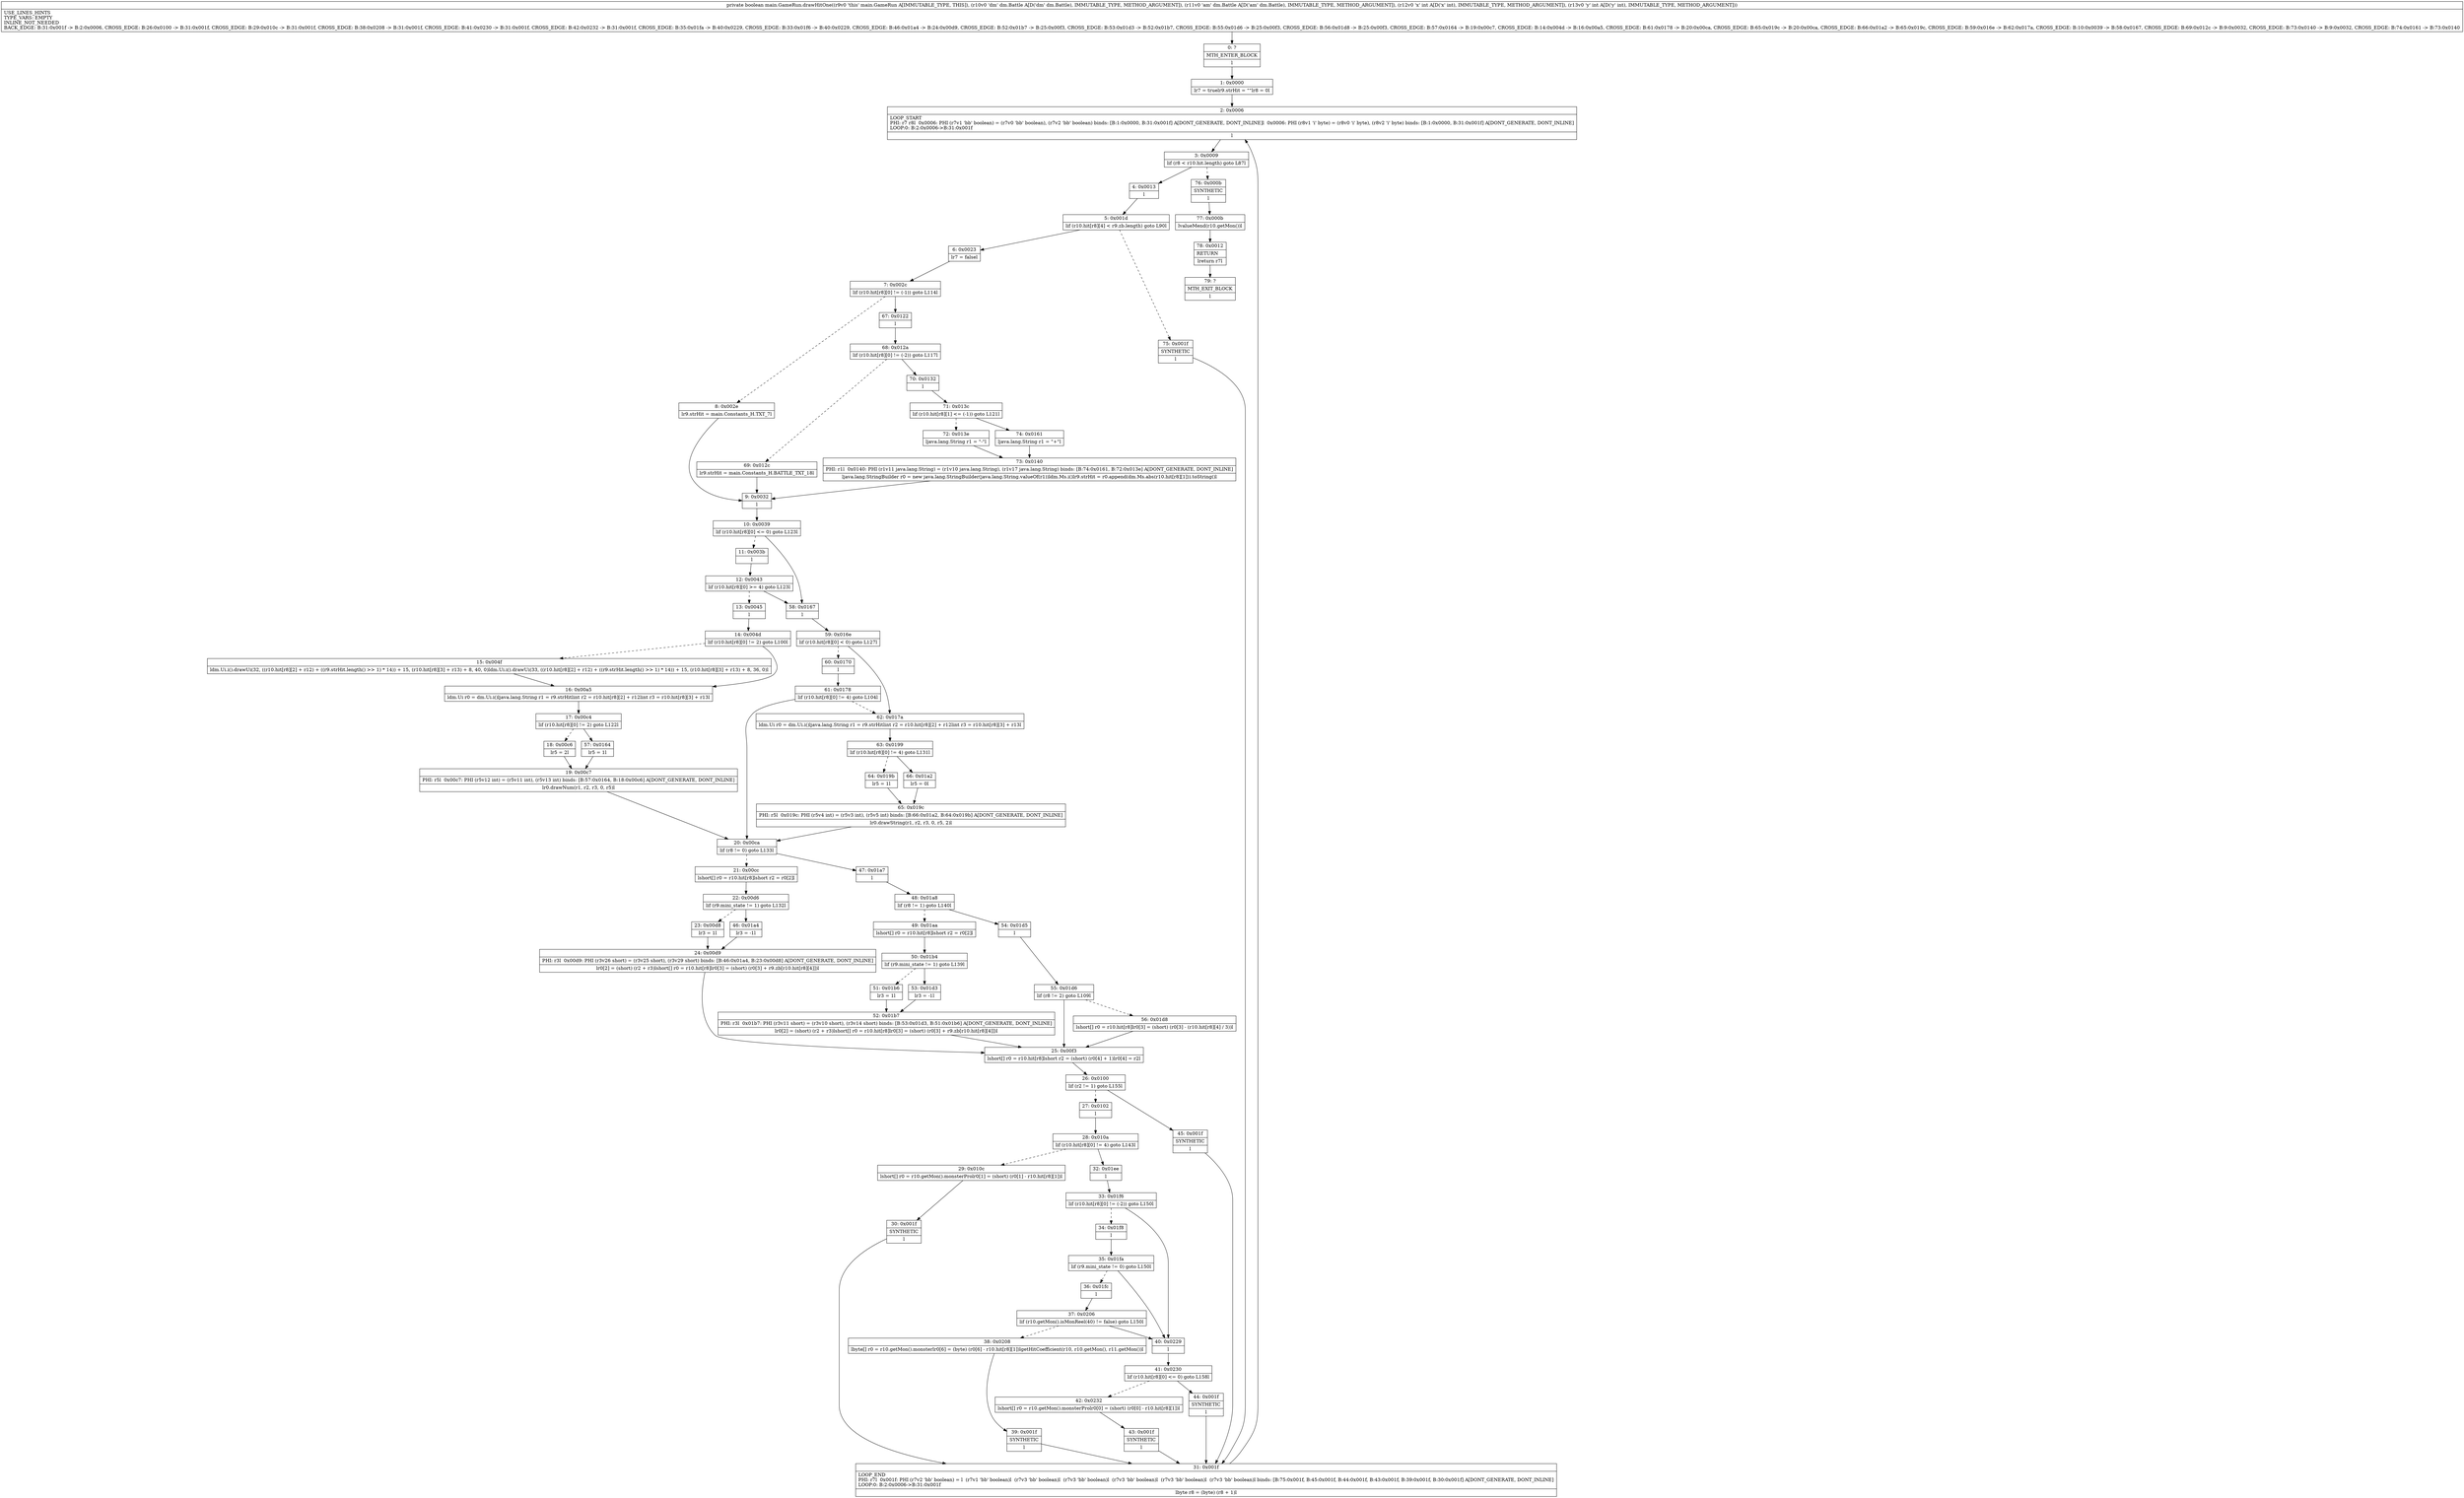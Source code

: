 digraph "CFG formain.GameRun.drawHitOne(Ldm\/Battle;Ldm\/Battle;II)Z" {
Node_0 [shape=record,label="{0\:\ ?|MTH_ENTER_BLOCK\l|l}"];
Node_1 [shape=record,label="{1\:\ 0x0000|lr7 = truelr9.strHit = \"\"lr8 = 0l}"];
Node_2 [shape=record,label="{2\:\ 0x0006|LOOP_START\lPHI: r7 r8l  0x0006: PHI (r7v1 'bb' boolean) = (r7v0 'bb' boolean), (r7v2 'bb' boolean) binds: [B:1:0x0000, B:31:0x001f] A[DONT_GENERATE, DONT_INLINE]l  0x0006: PHI (r8v1 'i' byte) = (r8v0 'i' byte), (r8v2 'i' byte) binds: [B:1:0x0000, B:31:0x001f] A[DONT_GENERATE, DONT_INLINE]\lLOOP:0: B:2:0x0006\-\>B:31:0x001f\l|l}"];
Node_3 [shape=record,label="{3\:\ 0x0009|lif (r8 \< r10.hit.length) goto L87l}"];
Node_4 [shape=record,label="{4\:\ 0x0013|l}"];
Node_5 [shape=record,label="{5\:\ 0x001d|lif (r10.hit[r8][4] \< r9.zb.length) goto L90l}"];
Node_6 [shape=record,label="{6\:\ 0x0023|lr7 = falsel}"];
Node_7 [shape=record,label="{7\:\ 0x002c|lif (r10.hit[r8][0] != (\-1)) goto L114l}"];
Node_8 [shape=record,label="{8\:\ 0x002e|lr9.strHit = main.Constants_H.TXT_7l}"];
Node_9 [shape=record,label="{9\:\ 0x0032|l}"];
Node_10 [shape=record,label="{10\:\ 0x0039|lif (r10.hit[r8][0] \<= 0) goto L123l}"];
Node_11 [shape=record,label="{11\:\ 0x003b|l}"];
Node_12 [shape=record,label="{12\:\ 0x0043|lif (r10.hit[r8][0] \>= 4) goto L123l}"];
Node_13 [shape=record,label="{13\:\ 0x0045|l}"];
Node_14 [shape=record,label="{14\:\ 0x004d|lif (r10.hit[r8][0] != 2) goto L100l}"];
Node_15 [shape=record,label="{15\:\ 0x004f|ldm.Ui.i().drawUi(32, ((r10.hit[r8][2] + r12) + ((r9.strHit.length() \>\> 1) * 14)) + 15, (r10.hit[r8][3] + r13) + 8, 40, 0)ldm.Ui.i().drawUi(33, ((r10.hit[r8][2] + r12) + ((r9.strHit.length() \>\> 1) * 14)) + 15, (r10.hit[r8][3] + r13) + 8, 36, 0)l}"];
Node_16 [shape=record,label="{16\:\ 0x00a5|ldm.Ui r0 = dm.Ui.i()ljava.lang.String r1 = r9.strHitlint r2 = r10.hit[r8][2] + r12lint r3 = r10.hit[r8][3] + r13l}"];
Node_17 [shape=record,label="{17\:\ 0x00c4|lif (r10.hit[r8][0] != 2) goto L122l}"];
Node_18 [shape=record,label="{18\:\ 0x00c6|lr5 = 2l}"];
Node_19 [shape=record,label="{19\:\ 0x00c7|PHI: r5l  0x00c7: PHI (r5v12 int) = (r5v11 int), (r5v13 int) binds: [B:57:0x0164, B:18:0x00c6] A[DONT_GENERATE, DONT_INLINE]\l|lr0.drawNum(r1, r2, r3, 0, r5)l}"];
Node_20 [shape=record,label="{20\:\ 0x00ca|lif (r8 != 0) goto L133l}"];
Node_21 [shape=record,label="{21\:\ 0x00cc|lshort[] r0 = r10.hit[r8]lshort r2 = r0[2]l}"];
Node_22 [shape=record,label="{22\:\ 0x00d6|lif (r9.mini_state != 1) goto L132l}"];
Node_23 [shape=record,label="{23\:\ 0x00d8|lr3 = 1l}"];
Node_24 [shape=record,label="{24\:\ 0x00d9|PHI: r3l  0x00d9: PHI (r3v26 short) = (r3v25 short), (r3v29 short) binds: [B:46:0x01a4, B:23:0x00d8] A[DONT_GENERATE, DONT_INLINE]\l|lr0[2] = (short) (r2 + r3)lshort[] r0 = r10.hit[r8]lr0[3] = (short) (r0[3] + r9.zb[r10.hit[r8][4]])l}"];
Node_25 [shape=record,label="{25\:\ 0x00f3|lshort[] r0 = r10.hit[r8]lshort r2 = (short) (r0[4] + 1)lr0[4] = r2l}"];
Node_26 [shape=record,label="{26\:\ 0x0100|lif (r2 != 1) goto L155l}"];
Node_27 [shape=record,label="{27\:\ 0x0102|l}"];
Node_28 [shape=record,label="{28\:\ 0x010a|lif (r10.hit[r8][0] != 4) goto L143l}"];
Node_29 [shape=record,label="{29\:\ 0x010c|lshort[] r0 = r10.getMon().monsterProlr0[1] = (short) (r0[1] \- r10.hit[r8][1])l}"];
Node_30 [shape=record,label="{30\:\ 0x001f|SYNTHETIC\l|l}"];
Node_31 [shape=record,label="{31\:\ 0x001f|LOOP_END\lPHI: r7l  0x001f: PHI (r7v2 'bb' boolean) = l  (r7v1 'bb' boolean)l  (r7v3 'bb' boolean)l  (r7v3 'bb' boolean)l  (r7v3 'bb' boolean)l  (r7v3 'bb' boolean)l  (r7v3 'bb' boolean)l binds: [B:75:0x001f, B:45:0x001f, B:44:0x001f, B:43:0x001f, B:39:0x001f, B:30:0x001f] A[DONT_GENERATE, DONT_INLINE]\lLOOP:0: B:2:0x0006\-\>B:31:0x001f\l|lbyte r8 = (byte) (r8 + 1)l}"];
Node_32 [shape=record,label="{32\:\ 0x01ee|l}"];
Node_33 [shape=record,label="{33\:\ 0x01f6|lif (r10.hit[r8][0] != (\-2)) goto L150l}"];
Node_34 [shape=record,label="{34\:\ 0x01f8|l}"];
Node_35 [shape=record,label="{35\:\ 0x01fa|lif (r9.mini_state != 0) goto L150l}"];
Node_36 [shape=record,label="{36\:\ 0x01fc|l}"];
Node_37 [shape=record,label="{37\:\ 0x0206|lif (r10.getMon().isMonReel(40) != false) goto L150l}"];
Node_38 [shape=record,label="{38\:\ 0x0208|lbyte[] r0 = r10.getMon().monsterlr0[6] = (byte) (r0[6] \- r10.hit[r8][1])lgetHitCoefficient(r10, r10.getMon(), r11.getMon())l}"];
Node_39 [shape=record,label="{39\:\ 0x001f|SYNTHETIC\l|l}"];
Node_40 [shape=record,label="{40\:\ 0x0229|l}"];
Node_41 [shape=record,label="{41\:\ 0x0230|lif (r10.hit[r8][0] \<= 0) goto L158l}"];
Node_42 [shape=record,label="{42\:\ 0x0232|lshort[] r0 = r10.getMon().monsterProlr0[0] = (short) (r0[0] \- r10.hit[r8][1])l}"];
Node_43 [shape=record,label="{43\:\ 0x001f|SYNTHETIC\l|l}"];
Node_44 [shape=record,label="{44\:\ 0x001f|SYNTHETIC\l|l}"];
Node_45 [shape=record,label="{45\:\ 0x001f|SYNTHETIC\l|l}"];
Node_46 [shape=record,label="{46\:\ 0x01a4|lr3 = \-1l}"];
Node_47 [shape=record,label="{47\:\ 0x01a7|l}"];
Node_48 [shape=record,label="{48\:\ 0x01a8|lif (r8 != 1) goto L140l}"];
Node_49 [shape=record,label="{49\:\ 0x01aa|lshort[] r0 = r10.hit[r8]lshort r2 = r0[2]l}"];
Node_50 [shape=record,label="{50\:\ 0x01b4|lif (r9.mini_state != 1) goto L139l}"];
Node_51 [shape=record,label="{51\:\ 0x01b6|lr3 = 1l}"];
Node_52 [shape=record,label="{52\:\ 0x01b7|PHI: r3l  0x01b7: PHI (r3v11 short) = (r3v10 short), (r3v14 short) binds: [B:53:0x01d3, B:51:0x01b6] A[DONT_GENERATE, DONT_INLINE]\l|lr0[2] = (short) (r2 + r3)lshort[] r0 = r10.hit[r8]lr0[3] = (short) (r0[3] + r9.zb[r10.hit[r8][4]])l}"];
Node_53 [shape=record,label="{53\:\ 0x01d3|lr3 = \-1l}"];
Node_54 [shape=record,label="{54\:\ 0x01d5|l}"];
Node_55 [shape=record,label="{55\:\ 0x01d6|lif (r8 != 2) goto L109l}"];
Node_56 [shape=record,label="{56\:\ 0x01d8|lshort[] r0 = r10.hit[r8]lr0[3] = (short) (r0[3] \- (r10.hit[r8][4] \/ 3))l}"];
Node_57 [shape=record,label="{57\:\ 0x0164|lr5 = 1l}"];
Node_58 [shape=record,label="{58\:\ 0x0167|l}"];
Node_59 [shape=record,label="{59\:\ 0x016e|lif (r10.hit[r8][0] \< 0) goto L127l}"];
Node_60 [shape=record,label="{60\:\ 0x0170|l}"];
Node_61 [shape=record,label="{61\:\ 0x0178|lif (r10.hit[r8][0] != 4) goto L104l}"];
Node_62 [shape=record,label="{62\:\ 0x017a|ldm.Ui r0 = dm.Ui.i()ljava.lang.String r1 = r9.strHitlint r2 = r10.hit[r8][2] + r12lint r3 = r10.hit[r8][3] + r13l}"];
Node_63 [shape=record,label="{63\:\ 0x0199|lif (r10.hit[r8][0] != 4) goto L131l}"];
Node_64 [shape=record,label="{64\:\ 0x019b|lr5 = 1l}"];
Node_65 [shape=record,label="{65\:\ 0x019c|PHI: r5l  0x019c: PHI (r5v4 int) = (r5v3 int), (r5v5 int) binds: [B:66:0x01a2, B:64:0x019b] A[DONT_GENERATE, DONT_INLINE]\l|lr0.drawString(r1, r2, r3, 0, r5, 2)l}"];
Node_66 [shape=record,label="{66\:\ 0x01a2|lr5 = 0l}"];
Node_67 [shape=record,label="{67\:\ 0x0122|l}"];
Node_68 [shape=record,label="{68\:\ 0x012a|lif (r10.hit[r8][0] != (\-2)) goto L117l}"];
Node_69 [shape=record,label="{69\:\ 0x012c|lr9.strHit = main.Constants_H.BATTLE_TXT_18l}"];
Node_70 [shape=record,label="{70\:\ 0x0132|l}"];
Node_71 [shape=record,label="{71\:\ 0x013c|lif (r10.hit[r8][1] \<= (\-1)) goto L121l}"];
Node_72 [shape=record,label="{72\:\ 0x013e|ljava.lang.String r1 = \"\-\"l}"];
Node_73 [shape=record,label="{73\:\ 0x0140|PHI: r1l  0x0140: PHI (r1v11 java.lang.String) = (r1v10 java.lang.String), (r1v17 java.lang.String) binds: [B:74:0x0161, B:72:0x013e] A[DONT_GENERATE, DONT_INLINE]\l|ljava.lang.StringBuilder r0 = new java.lang.StringBuilder(java.lang.String.valueOf(r1))ldm.Ms.i()lr9.strHit = r0.append(dm.Ms.abs(r10.hit[r8][1])).toString()l}"];
Node_74 [shape=record,label="{74\:\ 0x0161|ljava.lang.String r1 = \"+\"l}"];
Node_75 [shape=record,label="{75\:\ 0x001f|SYNTHETIC\l|l}"];
Node_76 [shape=record,label="{76\:\ 0x000b|SYNTHETIC\l|l}"];
Node_77 [shape=record,label="{77\:\ 0x000b|lvalueMend(r10.getMon())l}"];
Node_78 [shape=record,label="{78\:\ 0x0012|RETURN\l|lreturn r7l}"];
Node_79 [shape=record,label="{79\:\ ?|MTH_EXIT_BLOCK\l|l}"];
MethodNode[shape=record,label="{private boolean main.GameRun.drawHitOne((r9v0 'this' main.GameRun A[IMMUTABLE_TYPE, THIS]), (r10v0 'dm' dm.Battle A[D('dm' dm.Battle), IMMUTABLE_TYPE, METHOD_ARGUMENT]), (r11v0 'am' dm.Battle A[D('am' dm.Battle), IMMUTABLE_TYPE, METHOD_ARGUMENT]), (r12v0 'x' int A[D('x' int), IMMUTABLE_TYPE, METHOD_ARGUMENT]), (r13v0 'y' int A[D('y' int), IMMUTABLE_TYPE, METHOD_ARGUMENT]))  | USE_LINES_HINTS\lTYPE_VARS: EMPTY\lINLINE_NOT_NEEDED\lBACK_EDGE: B:31:0x001f \-\> B:2:0x0006, CROSS_EDGE: B:26:0x0100 \-\> B:31:0x001f, CROSS_EDGE: B:29:0x010c \-\> B:31:0x001f, CROSS_EDGE: B:38:0x0208 \-\> B:31:0x001f, CROSS_EDGE: B:41:0x0230 \-\> B:31:0x001f, CROSS_EDGE: B:42:0x0232 \-\> B:31:0x001f, CROSS_EDGE: B:35:0x01fa \-\> B:40:0x0229, CROSS_EDGE: B:33:0x01f6 \-\> B:40:0x0229, CROSS_EDGE: B:46:0x01a4 \-\> B:24:0x00d9, CROSS_EDGE: B:52:0x01b7 \-\> B:25:0x00f3, CROSS_EDGE: B:53:0x01d3 \-\> B:52:0x01b7, CROSS_EDGE: B:55:0x01d6 \-\> B:25:0x00f3, CROSS_EDGE: B:56:0x01d8 \-\> B:25:0x00f3, CROSS_EDGE: B:57:0x0164 \-\> B:19:0x00c7, CROSS_EDGE: B:14:0x004d \-\> B:16:0x00a5, CROSS_EDGE: B:61:0x0178 \-\> B:20:0x00ca, CROSS_EDGE: B:65:0x019c \-\> B:20:0x00ca, CROSS_EDGE: B:66:0x01a2 \-\> B:65:0x019c, CROSS_EDGE: B:59:0x016e \-\> B:62:0x017a, CROSS_EDGE: B:10:0x0039 \-\> B:58:0x0167, CROSS_EDGE: B:69:0x012c \-\> B:9:0x0032, CROSS_EDGE: B:73:0x0140 \-\> B:9:0x0032, CROSS_EDGE: B:74:0x0161 \-\> B:73:0x0140\l}"];
MethodNode -> Node_0;
Node_0 -> Node_1;
Node_1 -> Node_2;
Node_2 -> Node_3;
Node_3 -> Node_4;
Node_3 -> Node_76[style=dashed];
Node_4 -> Node_5;
Node_5 -> Node_6;
Node_5 -> Node_75[style=dashed];
Node_6 -> Node_7;
Node_7 -> Node_8[style=dashed];
Node_7 -> Node_67;
Node_8 -> Node_9;
Node_9 -> Node_10;
Node_10 -> Node_11[style=dashed];
Node_10 -> Node_58;
Node_11 -> Node_12;
Node_12 -> Node_13[style=dashed];
Node_12 -> Node_58;
Node_13 -> Node_14;
Node_14 -> Node_15[style=dashed];
Node_14 -> Node_16;
Node_15 -> Node_16;
Node_16 -> Node_17;
Node_17 -> Node_18[style=dashed];
Node_17 -> Node_57;
Node_18 -> Node_19;
Node_19 -> Node_20;
Node_20 -> Node_21[style=dashed];
Node_20 -> Node_47;
Node_21 -> Node_22;
Node_22 -> Node_23[style=dashed];
Node_22 -> Node_46;
Node_23 -> Node_24;
Node_24 -> Node_25;
Node_25 -> Node_26;
Node_26 -> Node_27[style=dashed];
Node_26 -> Node_45;
Node_27 -> Node_28;
Node_28 -> Node_29[style=dashed];
Node_28 -> Node_32;
Node_29 -> Node_30;
Node_30 -> Node_31;
Node_31 -> Node_2;
Node_32 -> Node_33;
Node_33 -> Node_34[style=dashed];
Node_33 -> Node_40;
Node_34 -> Node_35;
Node_35 -> Node_36[style=dashed];
Node_35 -> Node_40;
Node_36 -> Node_37;
Node_37 -> Node_38[style=dashed];
Node_37 -> Node_40;
Node_38 -> Node_39;
Node_39 -> Node_31;
Node_40 -> Node_41;
Node_41 -> Node_42[style=dashed];
Node_41 -> Node_44;
Node_42 -> Node_43;
Node_43 -> Node_31;
Node_44 -> Node_31;
Node_45 -> Node_31;
Node_46 -> Node_24;
Node_47 -> Node_48;
Node_48 -> Node_49[style=dashed];
Node_48 -> Node_54;
Node_49 -> Node_50;
Node_50 -> Node_51[style=dashed];
Node_50 -> Node_53;
Node_51 -> Node_52;
Node_52 -> Node_25;
Node_53 -> Node_52;
Node_54 -> Node_55;
Node_55 -> Node_25;
Node_55 -> Node_56[style=dashed];
Node_56 -> Node_25;
Node_57 -> Node_19;
Node_58 -> Node_59;
Node_59 -> Node_60[style=dashed];
Node_59 -> Node_62;
Node_60 -> Node_61;
Node_61 -> Node_20;
Node_61 -> Node_62[style=dashed];
Node_62 -> Node_63;
Node_63 -> Node_64[style=dashed];
Node_63 -> Node_66;
Node_64 -> Node_65;
Node_65 -> Node_20;
Node_66 -> Node_65;
Node_67 -> Node_68;
Node_68 -> Node_69[style=dashed];
Node_68 -> Node_70;
Node_69 -> Node_9;
Node_70 -> Node_71;
Node_71 -> Node_72[style=dashed];
Node_71 -> Node_74;
Node_72 -> Node_73;
Node_73 -> Node_9;
Node_74 -> Node_73;
Node_75 -> Node_31;
Node_76 -> Node_77;
Node_77 -> Node_78;
Node_78 -> Node_79;
}

